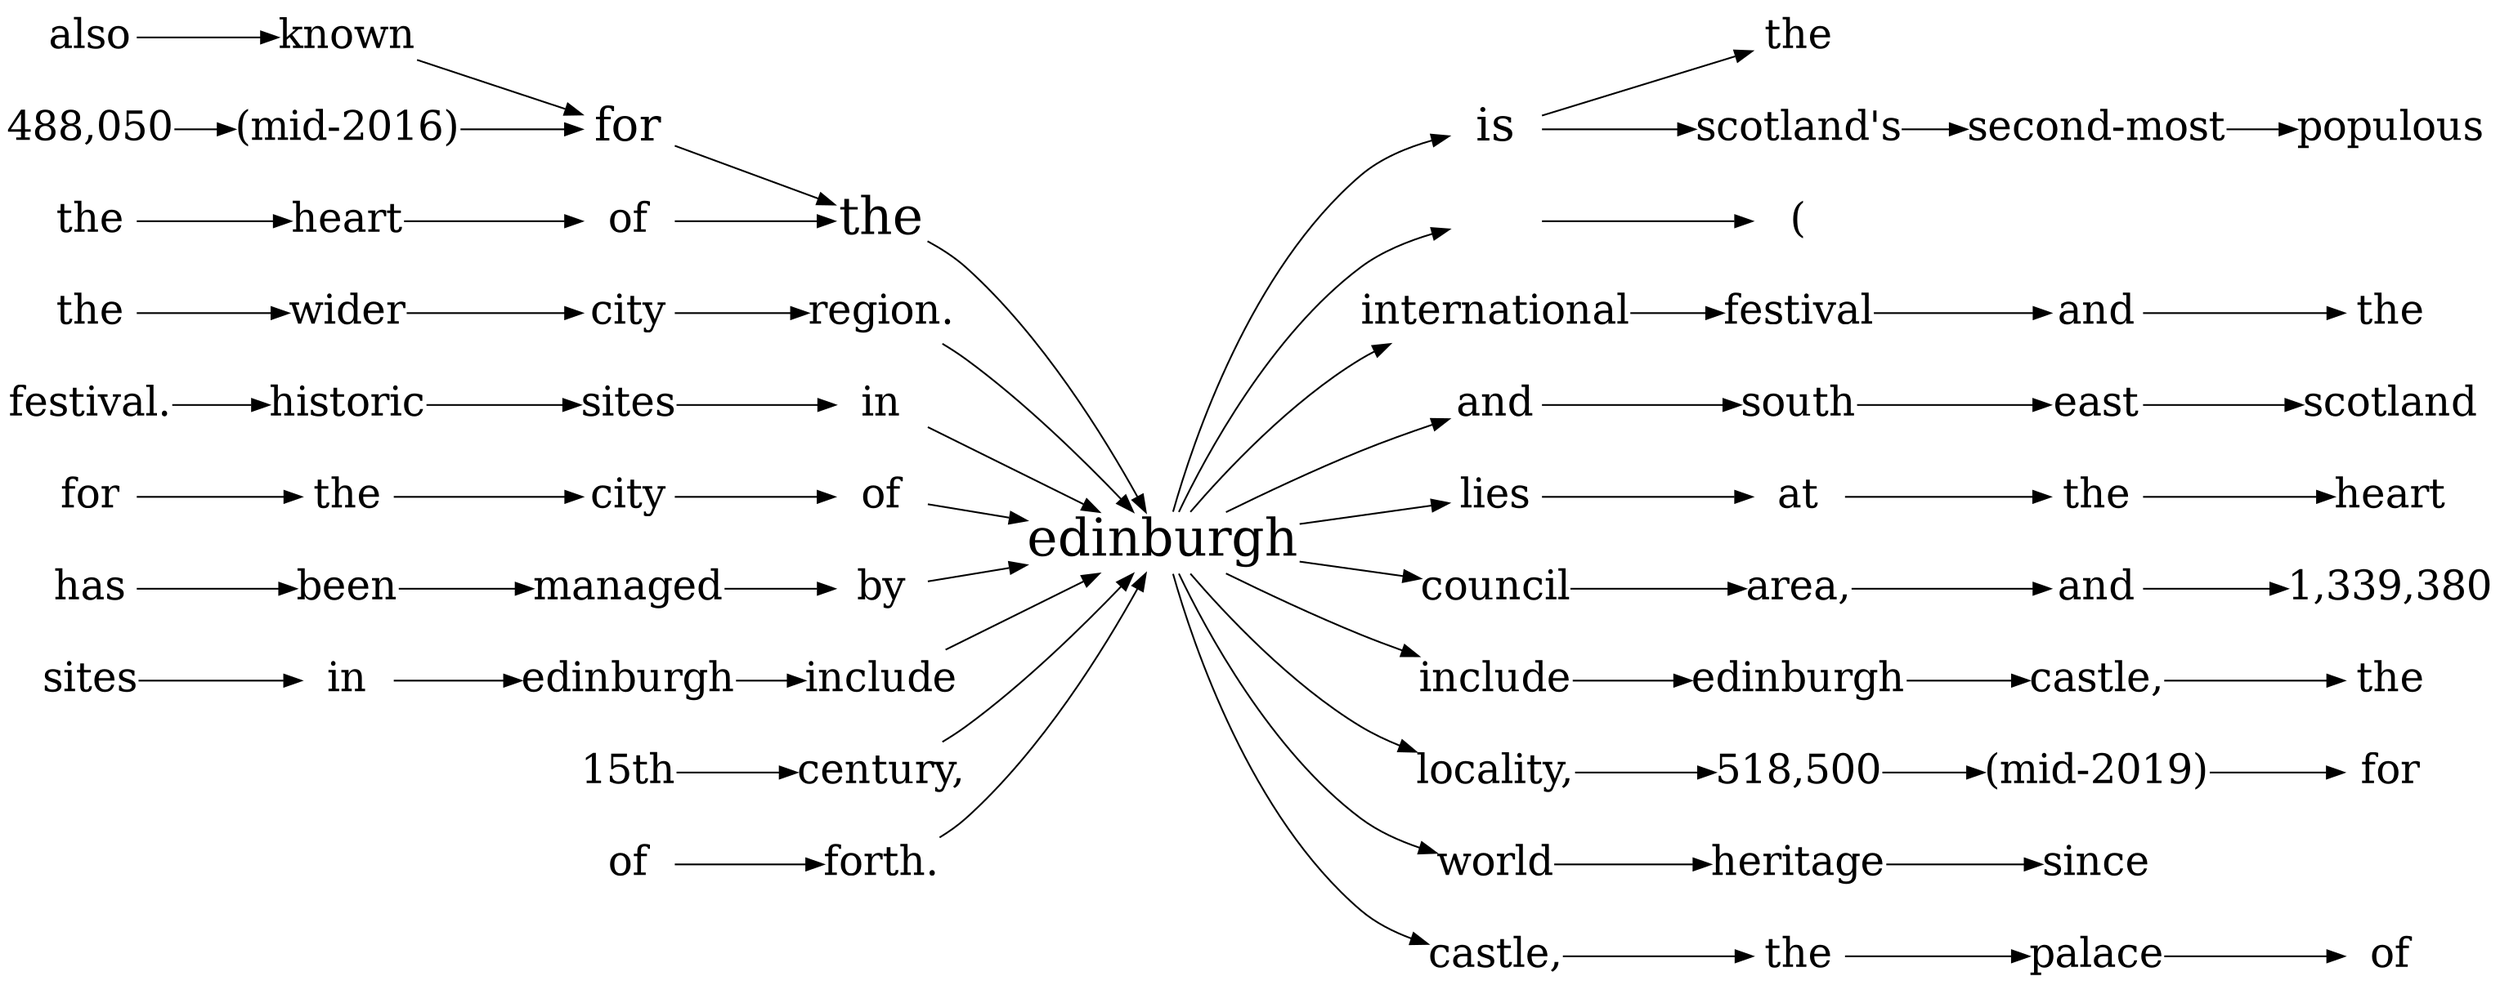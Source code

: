 digraph edinburgh {
	graph [rankdir=LR]
	node [margin=0 shape=plaintext]
	edinburgh [label=edinburgh fontsize=30]
	"the-bwd-the" [label=the fontsize=30]
	"for-bwd-the-for" [label=for fontsize=27]
	"known-bwd-the-for-known" [label=known fontsize=24]
	"also-bwd-the-for-known-also" [label=also fontsize=24]
	"also-bwd-the-for-known-also" -> "known-bwd-the-for-known"
	"known-bwd-the-for-known" -> "for-bwd-the-for"
	"(mid-2016)-bwd-the-for-(mid-2016)" [label="(mid-2016)" fontsize=24]
	"488,050-bwd-the-for-(mid-2016)-488,050" [label="488,050" fontsize=24]
	"488,050-bwd-the-for-(mid-2016)-488,050" -> "(mid-2016)-bwd-the-for-(mid-2016)"
	"(mid-2016)-bwd-the-for-(mid-2016)" -> "for-bwd-the-for"
	"for-bwd-the-for" -> "the-bwd-the"
	"of-bwd-the-of" [label=of fontsize=24]
	"heart-bwd-the-of-heart" [label=heart fontsize=24]
	"the-bwd-the-of-heart-the" [label=the fontsize=24]
	"the-bwd-the-of-heart-the" -> "heart-bwd-the-of-heart"
	"heart-bwd-the-of-heart" -> "of-bwd-the-of"
	"of-bwd-the-of" -> "the-bwd-the"
	"the-bwd-the" -> edinburgh
	"region.-bwd-region." [label="region." fontsize=24]
	"city-bwd-region.-city" [label=city fontsize=24]
	"wider-bwd-region.-city-wider" [label=wider fontsize=24]
	"the-bwd-region.-city-wider-the" [label=the fontsize=24]
	"the-bwd-region.-city-wider-the" -> "wider-bwd-region.-city-wider"
	"wider-bwd-region.-city-wider" -> "city-bwd-region.-city"
	"city-bwd-region.-city" -> "region.-bwd-region."
	"region.-bwd-region." -> edinburgh
	"in-bwd-in" [label=in fontsize=24]
	"sites-bwd-in-sites" [label=sites fontsize=24]
	"historic-bwd-in-sites-historic" [label=historic fontsize=24]
	"festival.-bwd-in-sites-historic-festival." [label="festival." fontsize=24]
	"festival.-bwd-in-sites-historic-festival." -> "historic-bwd-in-sites-historic"
	"historic-bwd-in-sites-historic" -> "sites-bwd-in-sites"
	"sites-bwd-in-sites" -> "in-bwd-in"
	"in-bwd-in" -> edinburgh
	"of-bwd-of" [label=of fontsize=24]
	"city-bwd-of-city" [label=city fontsize=24]
	"the-bwd-of-city-the" [label=the fontsize=24]
	"for-bwd-of-city-the-for" [label=for fontsize=24]
	"for-bwd-of-city-the-for" -> "the-bwd-of-city-the"
	"the-bwd-of-city-the" -> "city-bwd-of-city"
	"city-bwd-of-city" -> "of-bwd-of"
	"of-bwd-of" -> edinburgh
	"by-bwd-by" [label=by fontsize=24]
	"managed-bwd-by-managed" [label=managed fontsize=24]
	"been-bwd-by-managed-been" [label=been fontsize=24]
	"has-bwd-by-managed-been-has" [label=has fontsize=24]
	"has-bwd-by-managed-been-has" -> "been-bwd-by-managed-been"
	"been-bwd-by-managed-been" -> "managed-bwd-by-managed"
	"managed-bwd-by-managed" -> "by-bwd-by"
	"by-bwd-by" -> edinburgh
	"include-bwd-include" [label=include fontsize=24]
	"edinburgh-bwd-include-edinburgh" [label=edinburgh fontsize=24]
	"in-bwd-include-edinburgh-in" [label=in fontsize=24]
	"sites-bwd-include-edinburgh-in-sites" [label=sites fontsize=24]
	"sites-bwd-include-edinburgh-in-sites" -> "in-bwd-include-edinburgh-in"
	"in-bwd-include-edinburgh-in" -> "edinburgh-bwd-include-edinburgh"
	"edinburgh-bwd-include-edinburgh" -> "include-bwd-include"
	"include-bwd-include" -> edinburgh
	"century,-bwd-century," [label="century," fontsize=24]
	"15th-bwd-century,-15th" [label="15th" fontsize=24]
	"15th-bwd-century,-15th" -> "century,-bwd-century,"
	"century,-bwd-century," -> edinburgh
	"forth.-bwd-forth." [label="forth." fontsize=24]
	"of-bwd-forth.-of" [label=of fontsize=24]
	"of-bwd-forth.-of" -> "forth.-bwd-forth."
	"forth.-bwd-forth." -> edinburgh
	"is-fwd-is" [label=is fontsize=27]
	"the-fwd-is-the" [label=the fontsize=24]
	"is-fwd-is" -> "the-fwd-is-the"
	"scotland's-fwd-is-scotland's" [label="scotland's" fontsize=24]
	"second-most-fwd-is-scotland's-second-most" [label="second-most" fontsize=24]
	"populous-fwd-is-scotland's-second-most-populous" [label=populous fontsize=24]
	"second-most-fwd-is-scotland's-second-most" -> "populous-fwd-is-scotland's-second-most-populous"
	"scotland's-fwd-is-scotland's" -> "second-most-fwd-is-scotland's-second-most"
	"is-fwd-is" -> "scotland's-fwd-is-scotland's"
	edinburgh -> "is-fwd-is"
	"-fwd-" [label="" fontsize=24]
	"(-fwd--(" [label="(" fontsize=24]
	"-fwd-" -> "(-fwd--("
	edinburgh -> "-fwd-"
	"international-fwd-international" [label=international fontsize=24]
	"festival-fwd-international-festival" [label=festival fontsize=24]
	"and-fwd-international-festival-and" [label=and fontsize=24]
	"the-fwd-international-festival-and-the" [label=the fontsize=24]
	"and-fwd-international-festival-and" -> "the-fwd-international-festival-and-the"
	"festival-fwd-international-festival" -> "and-fwd-international-festival-and"
	"international-fwd-international" -> "festival-fwd-international-festival"
	edinburgh -> "international-fwd-international"
	"and-fwd-and" [label=and fontsize=24]
	"south-fwd-and-south" [label=south fontsize=24]
	"east-fwd-and-south-east" [label=east fontsize=24]
	"scotland-fwd-and-south-east-scotland" [label=scotland fontsize=24]
	"east-fwd-and-south-east" -> "scotland-fwd-and-south-east-scotland"
	"south-fwd-and-south" -> "east-fwd-and-south-east"
	"and-fwd-and" -> "south-fwd-and-south"
	edinburgh -> "and-fwd-and"
	"lies-fwd-lies" [label=lies fontsize=24]
	"at-fwd-lies-at" [label=at fontsize=24]
	"the-fwd-lies-at-the" [label=the fontsize=24]
	"heart-fwd-lies-at-the-heart" [label=heart fontsize=24]
	"the-fwd-lies-at-the" -> "heart-fwd-lies-at-the-heart"
	"at-fwd-lies-at" -> "the-fwd-lies-at-the"
	"lies-fwd-lies" -> "at-fwd-lies-at"
	edinburgh -> "lies-fwd-lies"
	"council-fwd-council" [label=council fontsize=24]
	"area,-fwd-council-area," [label="area," fontsize=24]
	"and-fwd-council-area,-and" [label=and fontsize=24]
	"1,339,380-fwd-council-area,-and-1,339,380" [label="1,339,380" fontsize=24]
	"and-fwd-council-area,-and" -> "1,339,380-fwd-council-area,-and-1,339,380"
	"area,-fwd-council-area," -> "and-fwd-council-area,-and"
	"council-fwd-council" -> "area,-fwd-council-area,"
	edinburgh -> "council-fwd-council"
	"include-fwd-include" [label=include fontsize=24]
	"edinburgh-fwd-include-edinburgh" [label=edinburgh fontsize=24]
	"castle,-fwd-include-edinburgh-castle," [label="castle," fontsize=24]
	"the-fwd-include-edinburgh-castle,-the" [label=the fontsize=24]
	"castle,-fwd-include-edinburgh-castle," -> "the-fwd-include-edinburgh-castle,-the"
	"edinburgh-fwd-include-edinburgh" -> "castle,-fwd-include-edinburgh-castle,"
	"include-fwd-include" -> "edinburgh-fwd-include-edinburgh"
	edinburgh -> "include-fwd-include"
	"locality,-fwd-locality," [label="locality," fontsize=24]
	"518,500-fwd-locality,-518,500" [label="518,500" fontsize=24]
	"(mid-2019)-fwd-locality,-518,500-(mid-2019)" [label="(mid-2019)" fontsize=24]
	"for-fwd-locality,-518,500-(mid-2019)-for" [label=for fontsize=24]
	"(mid-2019)-fwd-locality,-518,500-(mid-2019)" -> "for-fwd-locality,-518,500-(mid-2019)-for"
	"518,500-fwd-locality,-518,500" -> "(mid-2019)-fwd-locality,-518,500-(mid-2019)"
	"locality,-fwd-locality," -> "518,500-fwd-locality,-518,500"
	edinburgh -> "locality,-fwd-locality,"
	"world-fwd-world" [label=world fontsize=24]
	"heritage-fwd-world-heritage" [label=heritage fontsize=24]
	"since-fwd-world-heritage-since" [label=since fontsize=24]
	"heritage-fwd-world-heritage" -> "since-fwd-world-heritage-since"
	"world-fwd-world" -> "heritage-fwd-world-heritage"
	edinburgh -> "world-fwd-world"
	"castle,-fwd-castle," [label="castle," fontsize=24]
	"the-fwd-castle,-the" [label=the fontsize=24]
	"palace-fwd-castle,-the-palace" [label=palace fontsize=24]
	"of-fwd-castle,-the-palace-of" [label=of fontsize=24]
	"palace-fwd-castle,-the-palace" -> "of-fwd-castle,-the-palace-of"
	"the-fwd-castle,-the" -> "palace-fwd-castle,-the-palace"
	"castle,-fwd-castle," -> "the-fwd-castle,-the"
	edinburgh -> "castle,-fwd-castle,"
}
